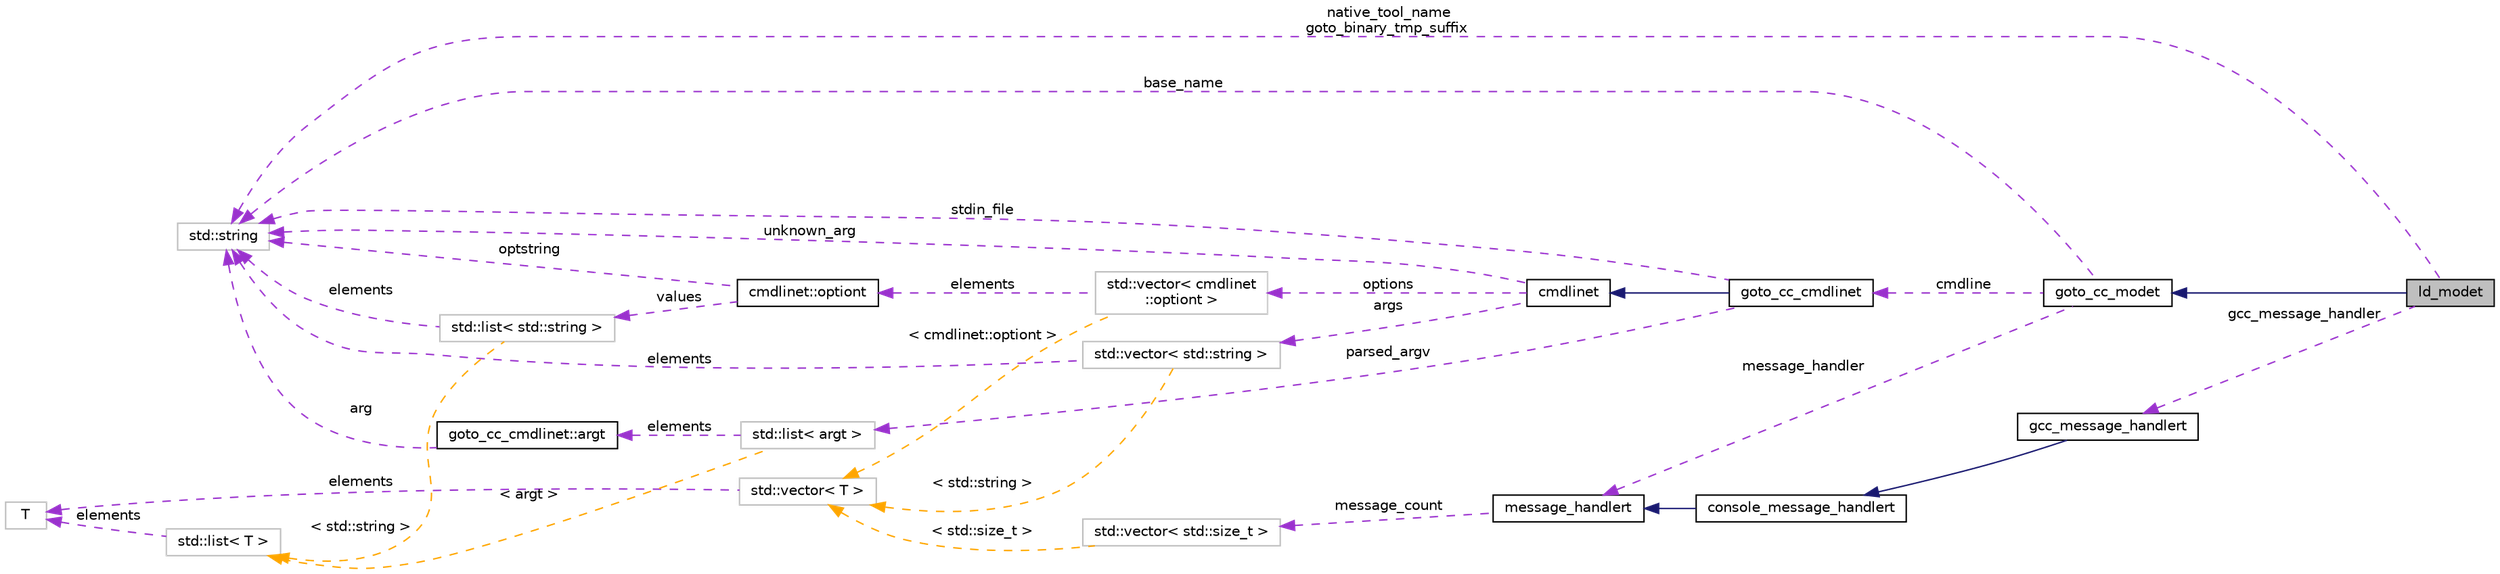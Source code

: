 digraph "ld_modet"
{
 // LATEX_PDF_SIZE
  bgcolor="transparent";
  edge [fontname="Helvetica",fontsize="10",labelfontname="Helvetica",labelfontsize="10"];
  node [fontname="Helvetica",fontsize="10",shape=record];
  rankdir="LR";
  Node1 [label="ld_modet",height=0.2,width=0.4,color="black", fillcolor="grey75", style="filled", fontcolor="black",tooltip=" "];
  Node2 -> Node1 [dir="back",color="midnightblue",fontsize="10",style="solid",fontname="Helvetica"];
  Node2 [label="goto_cc_modet",height=0.2,width=0.4,color="black",URL="$classgoto__cc__modet.html",tooltip=" "];
  Node3 -> Node2 [dir="back",color="darkorchid3",fontsize="10",style="dashed",label=" message_handler" ,fontname="Helvetica"];
  Node3 [label="message_handlert",height=0.2,width=0.4,color="black",URL="$classmessage__handlert.html",tooltip=" "];
  Node4 -> Node3 [dir="back",color="darkorchid3",fontsize="10",style="dashed",label=" message_count" ,fontname="Helvetica"];
  Node4 [label="std::vector\< std::size_t \>",height=0.2,width=0.4,color="grey75",tooltip=" "];
  Node5 -> Node4 [dir="back",color="orange",fontsize="10",style="dashed",label=" \< std::size_t \>" ,fontname="Helvetica"];
  Node5 [label="std::vector\< T \>",height=0.2,width=0.4,color="grey75",tooltip="STL class."];
  Node6 -> Node5 [dir="back",color="darkorchid3",fontsize="10",style="dashed",label=" elements" ,fontname="Helvetica"];
  Node6 [label="T",height=0.2,width=0.4,color="grey75",tooltip=" "];
  Node7 -> Node2 [dir="back",color="darkorchid3",fontsize="10",style="dashed",label=" cmdline" ,fontname="Helvetica"];
  Node7 [label="goto_cc_cmdlinet",height=0.2,width=0.4,color="black",URL="$classgoto__cc__cmdlinet.html",tooltip=" "];
  Node8 -> Node7 [dir="back",color="midnightblue",fontsize="10",style="solid",fontname="Helvetica"];
  Node8 [label="cmdlinet",height=0.2,width=0.4,color="black",URL="$classcmdlinet.html",tooltip=" "];
  Node9 -> Node8 [dir="back",color="darkorchid3",fontsize="10",style="dashed",label=" options" ,fontname="Helvetica"];
  Node9 [label="std::vector\< cmdlinet\l::optiont \>",height=0.2,width=0.4,color="grey75",tooltip=" "];
  Node10 -> Node9 [dir="back",color="darkorchid3",fontsize="10",style="dashed",label=" elements" ,fontname="Helvetica"];
  Node10 [label="cmdlinet::optiont",height=0.2,width=0.4,color="black",URL="$structcmdlinet_1_1optiont.html",tooltip=" "];
  Node11 -> Node10 [dir="back",color="darkorchid3",fontsize="10",style="dashed",label=" optstring" ,fontname="Helvetica"];
  Node11 [label="std::string",height=0.2,width=0.4,color="grey75",tooltip="STL class."];
  Node13 -> Node10 [dir="back",color="darkorchid3",fontsize="10",style="dashed",label=" values" ,fontname="Helvetica"];
  Node13 [label="std::list\< std::string \>",height=0.2,width=0.4,color="grey75",tooltip=" "];
  Node11 -> Node13 [dir="back",color="darkorchid3",fontsize="10",style="dashed",label=" elements" ,fontname="Helvetica"];
  Node14 -> Node13 [dir="back",color="orange",fontsize="10",style="dashed",label=" \< std::string \>" ,fontname="Helvetica"];
  Node14 [label="std::list\< T \>",height=0.2,width=0.4,color="grey75",tooltip="STL class."];
  Node6 -> Node14 [dir="back",color="darkorchid3",fontsize="10",style="dashed",label=" elements" ,fontname="Helvetica"];
  Node5 -> Node9 [dir="back",color="orange",fontsize="10",style="dashed",label=" \< cmdlinet::optiont \>" ,fontname="Helvetica"];
  Node11 -> Node8 [dir="back",color="darkorchid3",fontsize="10",style="dashed",label=" unknown_arg" ,fontname="Helvetica"];
  Node15 -> Node8 [dir="back",color="darkorchid3",fontsize="10",style="dashed",label=" args" ,fontname="Helvetica"];
  Node15 [label="std::vector\< std::string \>",height=0.2,width=0.4,color="grey75",tooltip=" "];
  Node11 -> Node15 [dir="back",color="darkorchid3",fontsize="10",style="dashed",label=" elements" ,fontname="Helvetica"];
  Node5 -> Node15 [dir="back",color="orange",fontsize="10",style="dashed",label=" \< std::string \>" ,fontname="Helvetica"];
  Node11 -> Node7 [dir="back",color="darkorchid3",fontsize="10",style="dashed",label=" stdin_file" ,fontname="Helvetica"];
  Node16 -> Node7 [dir="back",color="darkorchid3",fontsize="10",style="dashed",label=" parsed_argv" ,fontname="Helvetica"];
  Node16 [label="std::list\< argt \>",height=0.2,width=0.4,color="grey75",tooltip=" "];
  Node17 -> Node16 [dir="back",color="darkorchid3",fontsize="10",style="dashed",label=" elements" ,fontname="Helvetica"];
  Node17 [label="goto_cc_cmdlinet::argt",height=0.2,width=0.4,color="black",URL="$structgoto__cc__cmdlinet_1_1argt.html",tooltip=" "];
  Node11 -> Node17 [dir="back",color="darkorchid3",fontsize="10",style="dashed",label=" arg" ,fontname="Helvetica"];
  Node14 -> Node16 [dir="back",color="orange",fontsize="10",style="dashed",label=" \< argt \>" ,fontname="Helvetica"];
  Node11 -> Node2 [dir="back",color="darkorchid3",fontsize="10",style="dashed",label=" base_name" ,fontname="Helvetica"];
  Node11 -> Node1 [dir="back",color="darkorchid3",fontsize="10",style="dashed",label=" native_tool_name\ngoto_binary_tmp_suffix" ,fontname="Helvetica"];
  Node18 -> Node1 [dir="back",color="darkorchid3",fontsize="10",style="dashed",label=" gcc_message_handler" ,fontname="Helvetica"];
  Node18 [label="gcc_message_handlert",height=0.2,width=0.4,color="black",URL="$classgcc__message__handlert.html",tooltip=" "];
  Node19 -> Node18 [dir="back",color="midnightblue",fontsize="10",style="solid",fontname="Helvetica"];
  Node19 [label="console_message_handlert",height=0.2,width=0.4,color="black",URL="$classconsole__message__handlert.html",tooltip=" "];
  Node3 -> Node19 [dir="back",color="midnightblue",fontsize="10",style="solid",fontname="Helvetica"];
}
